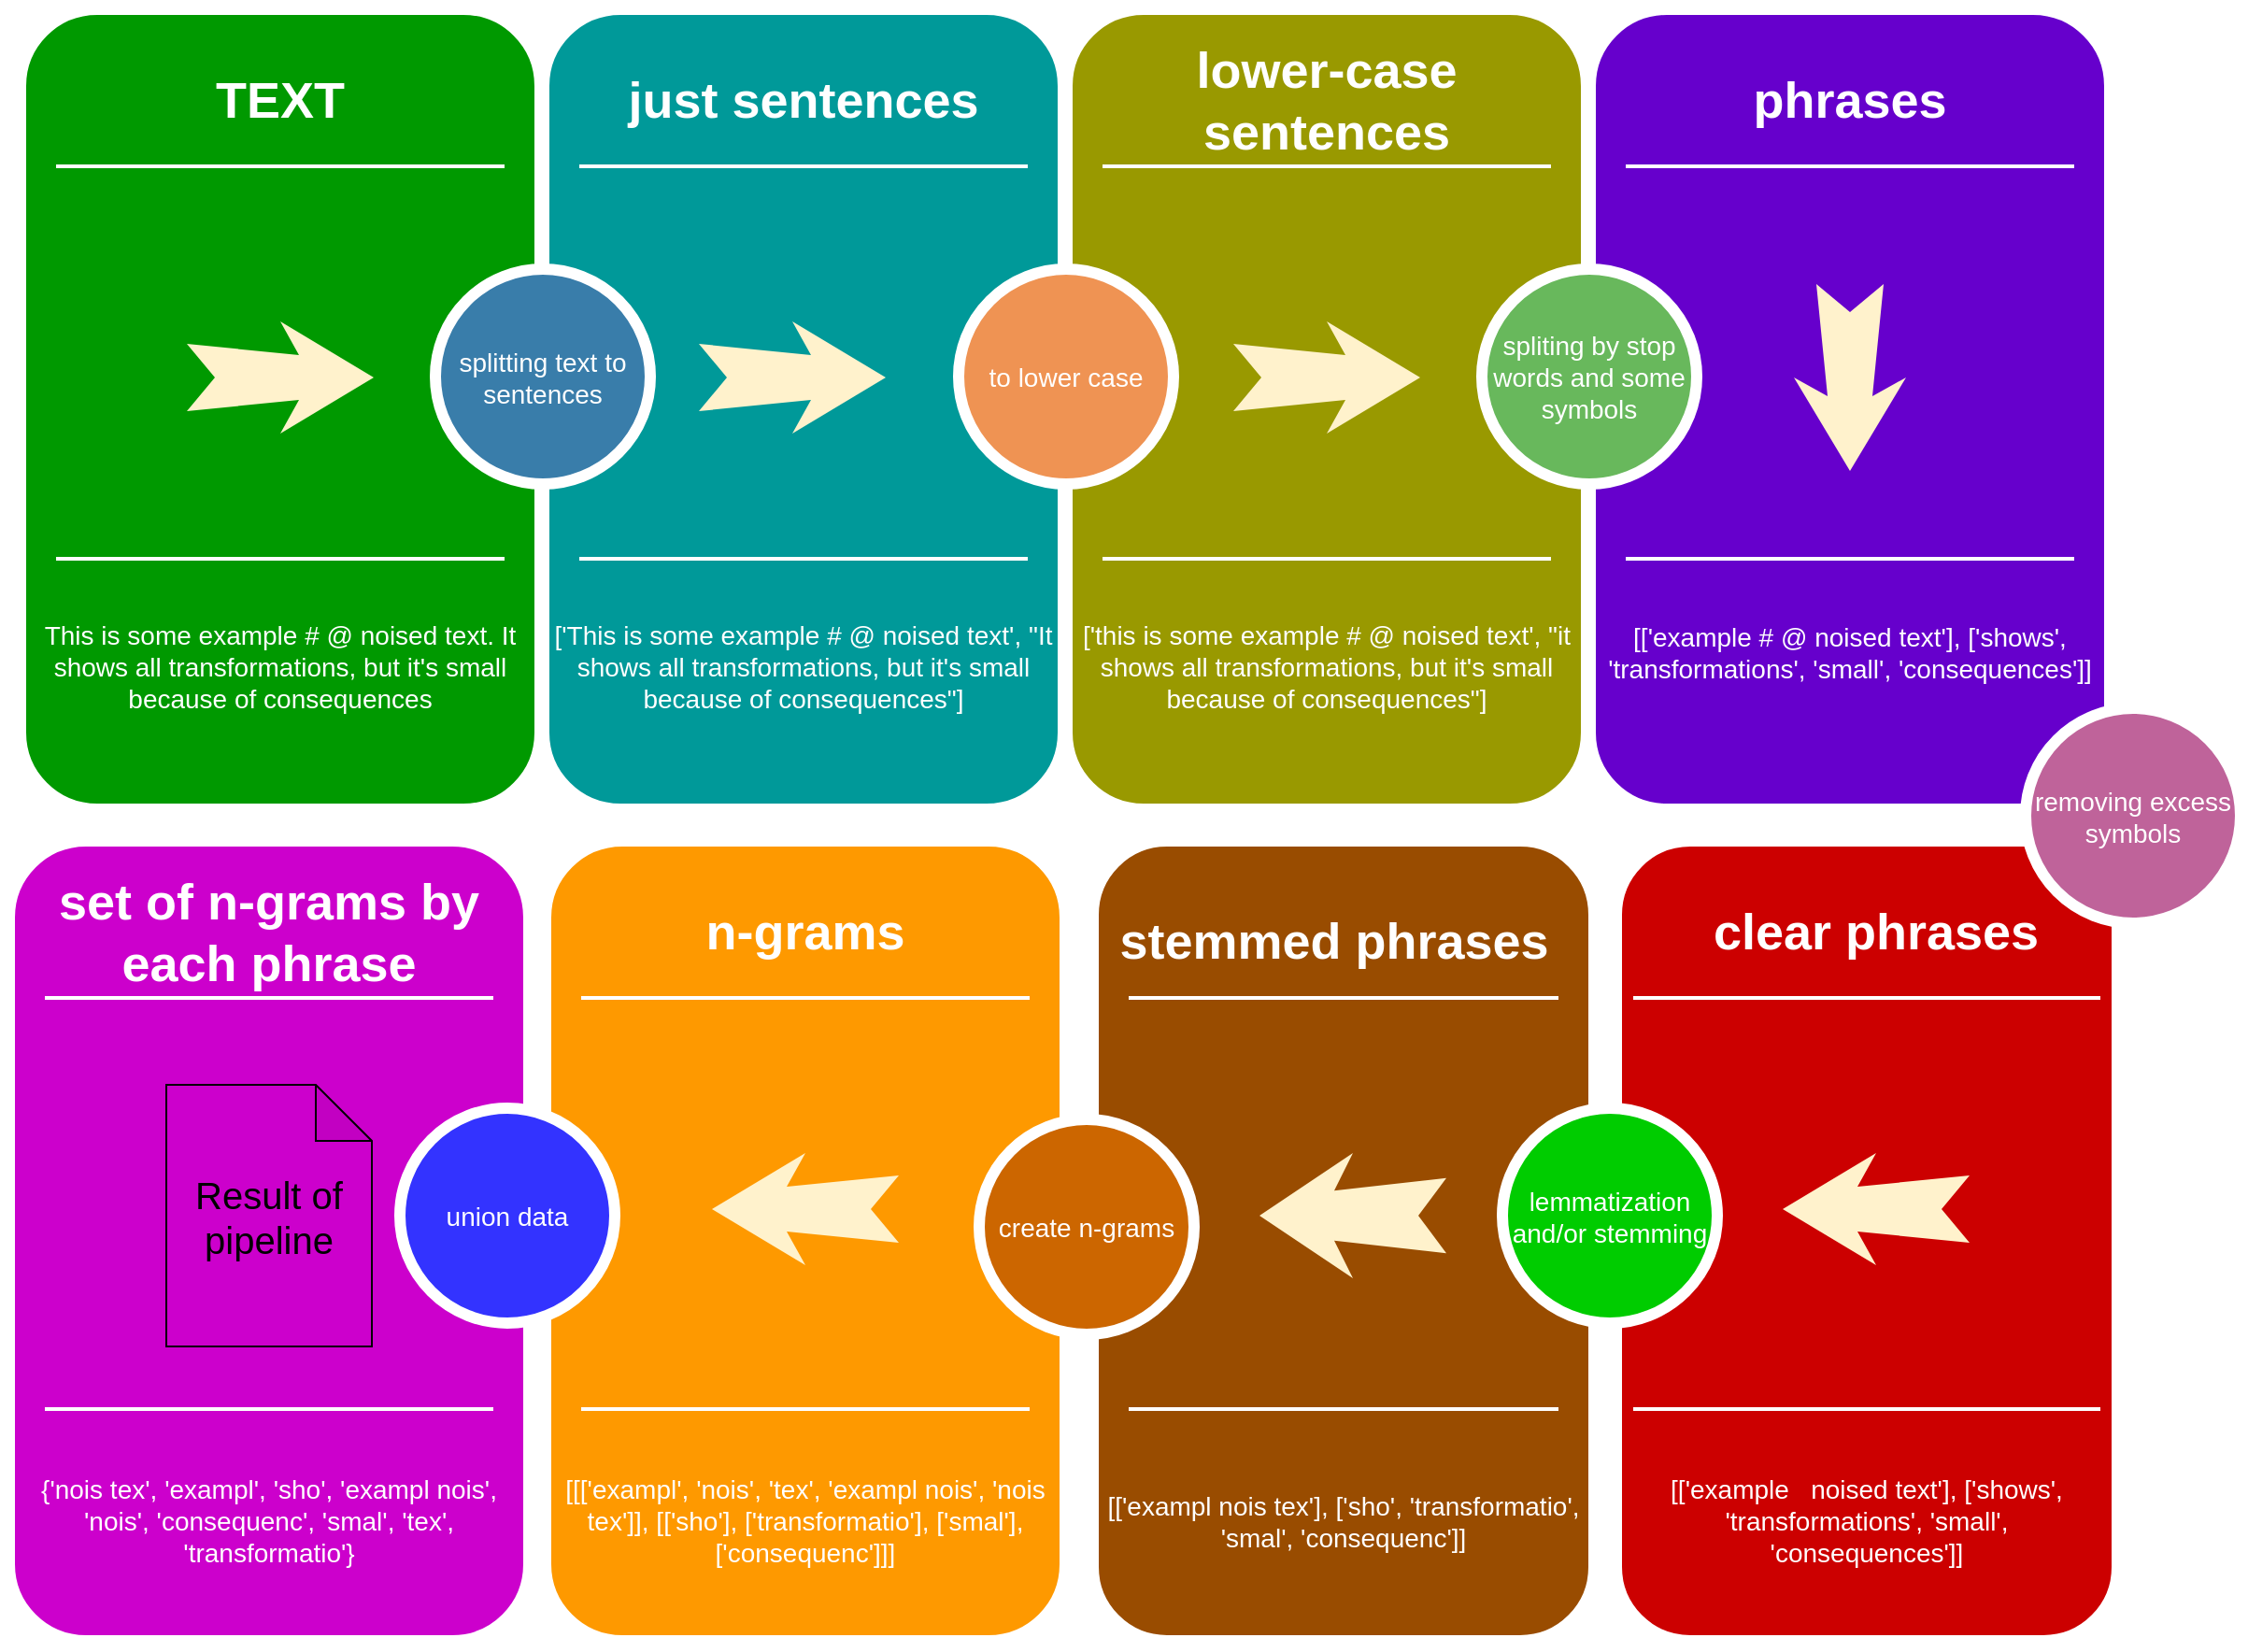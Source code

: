 <mxfile version="13.6.6" type="device"><diagram name="Page-1" id="12e1b939-464a-85fe-373e-61e167be1490"><mxGraphModel dx="1382" dy="764" grid="1" gridSize="10" guides="1" tooltips="1" connect="1" arrows="1" fold="1" page="1" pageScale="1.5" pageWidth="1169" pageHeight="827" background="#ffffff" math="0" shadow="0"><root><mxCell id="0"/><mxCell id="1" parent="0"/><mxCell id="60da8b9f42644d3a-2" value="" style="whiteSpace=wrap;html=1;rounded=1;shadow=0;strokeWidth=8;fontSize=20;align=center;strokeColor=#FFFFFF;fillColor=#009900;" parent="1" vertex="1"><mxGeometry x="316" y="405" width="280" height="430" as="geometry"/></mxCell><mxCell id="60da8b9f42644d3a-3" value="TEXT" style="text;html=1;strokeColor=none;fillColor=none;align=center;verticalAlign=middle;whiteSpace=wrap;rounded=0;shadow=0;fontSize=27;fontColor=#FFFFFF;fontStyle=1" parent="1" vertex="1"><mxGeometry x="316" y="425" width="280" height="60" as="geometry"/></mxCell><mxCell id="60da8b9f42644d3a-4" value="This is some example # @ noised text. It shows all transformations, but it's small because of consequences" style="text;html=1;strokeColor=none;fillColor=none;align=center;verticalAlign=middle;whiteSpace=wrap;rounded=0;shadow=0;fontSize=14;fontColor=#FFFFFF;" parent="1" vertex="1"><mxGeometry x="316" y="700" width="280" height="115" as="geometry"/></mxCell><mxCell id="60da8b9f42644d3a-6" value="" style="line;strokeWidth=2;html=1;rounded=0;shadow=0;fontSize=27;align=center;fillColor=none;strokeColor=#FFFFFF;" parent="1" vertex="1"><mxGeometry x="336" y="485" width="240" height="10" as="geometry"/></mxCell><mxCell id="60da8b9f42644d3a-7" value="" style="line;strokeWidth=2;html=1;rounded=0;shadow=0;fontSize=27;align=center;fillColor=none;strokeColor=#FFFFFF;" parent="1" vertex="1"><mxGeometry x="336" y="695" width="240" height="10" as="geometry"/></mxCell><mxCell id="60da8b9f42644d3a-17" value="" style="whiteSpace=wrap;html=1;rounded=1;shadow=0;strokeWidth=8;fontSize=20;align=center;strokeColor=#FFFFFF;fillColor=#009999;" parent="1" vertex="1"><mxGeometry x="596" y="405" width="280" height="430" as="geometry"/></mxCell><mxCell id="60da8b9f42644d3a-18" value="just sentences" style="text;html=1;strokeColor=none;fillColor=none;align=center;verticalAlign=middle;whiteSpace=wrap;rounded=0;shadow=0;fontSize=27;fontColor=#FFFFFF;fontStyle=1" parent="1" vertex="1"><mxGeometry x="596" y="425" width="280" height="60" as="geometry"/></mxCell><mxCell id="60da8b9f42644d3a-19" value="['This is some example # @ noised text', &quot;It shows all transformations, but it's small because of consequences&quot;]" style="text;html=1;strokeColor=none;fillColor=none;align=center;verticalAlign=middle;whiteSpace=wrap;rounded=0;shadow=0;fontSize=14;fontColor=#FFFFFF;" parent="1" vertex="1"><mxGeometry x="596" y="700" width="280" height="115" as="geometry"/></mxCell><mxCell id="60da8b9f42644d3a-20" value="" style="line;strokeWidth=2;html=1;rounded=0;shadow=0;fontSize=27;align=center;fillColor=none;strokeColor=#FFFFFF;" parent="1" vertex="1"><mxGeometry x="616" y="485" width="240" height="10" as="geometry"/></mxCell><mxCell id="60da8b9f42644d3a-21" value="" style="line;strokeWidth=2;html=1;rounded=0;shadow=0;fontSize=27;align=center;fillColor=none;strokeColor=#FFFFFF;" parent="1" vertex="1"><mxGeometry x="616" y="695" width="240" height="10" as="geometry"/></mxCell><mxCell id="60da8b9f42644d3a-22" value="splitting text to sentences" style="ellipse;whiteSpace=wrap;html=1;rounded=0;shadow=0;strokeWidth=6;fontSize=14;align=center;fillColor=#397DAA;strokeColor=#FFFFFF;fontColor=#FFFFFF;" parent="1" vertex="1"><mxGeometry x="539" y="545" width="115" height="115" as="geometry"/></mxCell><mxCell id="60da8b9f42644d3a-24" value="" style="whiteSpace=wrap;html=1;rounded=1;shadow=0;strokeWidth=8;fontSize=20;align=center;strokeColor=#FFFFFF;fillColor=#999900;" parent="1" vertex="1"><mxGeometry x="876" y="405" width="280" height="430" as="geometry"/></mxCell><mxCell id="60da8b9f42644d3a-25" value="lower-case sentences" style="text;html=1;strokeColor=none;fillColor=none;align=center;verticalAlign=middle;whiteSpace=wrap;rounded=0;shadow=0;fontSize=27;fontColor=#FFFFFF;fontStyle=1" parent="1" vertex="1"><mxGeometry x="876" y="425" width="280" height="60" as="geometry"/></mxCell><mxCell id="60da8b9f42644d3a-26" value="['this is some example # @ noised text', &quot;it shows all transformations, but it's small because of consequences&quot;]" style="text;html=1;strokeColor=none;fillColor=none;align=center;verticalAlign=middle;whiteSpace=wrap;rounded=0;shadow=0;fontSize=14;fontColor=#FFFFFF;" parent="1" vertex="1"><mxGeometry x="876" y="700" width="280" height="115" as="geometry"/></mxCell><mxCell id="60da8b9f42644d3a-27" value="" style="line;strokeWidth=2;html=1;rounded=0;shadow=0;fontSize=27;align=center;fillColor=none;strokeColor=#FFFFFF;" parent="1" vertex="1"><mxGeometry x="896" y="485" width="240" height="10" as="geometry"/></mxCell><mxCell id="60da8b9f42644d3a-28" value="" style="line;strokeWidth=2;html=1;rounded=0;shadow=0;fontSize=27;align=center;fillColor=none;strokeColor=#FFFFFF;" parent="1" vertex="1"><mxGeometry x="896" y="695" width="240" height="10" as="geometry"/></mxCell><mxCell id="60da8b9f42644d3a-29" value="to lower case" style="ellipse;whiteSpace=wrap;html=1;rounded=0;shadow=0;strokeWidth=6;fontSize=14;align=center;fillColor=#EF9353;strokeColor=#FFFFFF;fontColor=#FFFFFF;" parent="1" vertex="1"><mxGeometry x="819" y="545" width="115" height="115" as="geometry"/></mxCell><mxCell id="60da8b9f42644d3a-31" value="" style="whiteSpace=wrap;html=1;rounded=1;shadow=0;strokeWidth=8;fontSize=20;align=center;strokeColor=#FFFFFF;fillColor=#6600CC;" parent="1" vertex="1"><mxGeometry x="1156" y="405" width="280" height="430" as="geometry"/></mxCell><mxCell id="60da8b9f42644d3a-32" value="phrases" style="text;html=1;strokeColor=none;fillColor=none;align=center;verticalAlign=middle;whiteSpace=wrap;rounded=0;shadow=0;fontSize=27;fontColor=#FFFFFF;fontStyle=1" parent="1" vertex="1"><mxGeometry x="1156" y="425" width="280" height="60" as="geometry"/></mxCell><mxCell id="60da8b9f42644d3a-33" value="[['example # @ noised text'], ['shows', 'transformations', 'small', 'consequences']]" style="text;html=1;strokeColor=none;fillColor=none;align=center;verticalAlign=middle;whiteSpace=wrap;rounded=0;shadow=0;fontSize=14;fontColor=#FFFFFF;" parent="1" vertex="1"><mxGeometry x="1156" y="705" width="280" height="90" as="geometry"/></mxCell><mxCell id="60da8b9f42644d3a-34" value="" style="line;strokeWidth=2;html=1;rounded=0;shadow=0;fontSize=27;align=center;fillColor=none;strokeColor=#FFFFFF;" parent="1" vertex="1"><mxGeometry x="1176" y="485" width="240" height="10" as="geometry"/></mxCell><mxCell id="60da8b9f42644d3a-35" value="" style="line;strokeWidth=2;html=1;rounded=0;shadow=0;fontSize=27;align=center;fillColor=none;strokeColor=#FFFFFF;" parent="1" vertex="1"><mxGeometry x="1176" y="695" width="240" height="10" as="geometry"/></mxCell><mxCell id="60da8b9f42644d3a-36" value="spliting by stop words and some symbols" style="ellipse;whiteSpace=wrap;html=1;rounded=0;shadow=0;strokeWidth=6;fontSize=14;align=center;fillColor=#68B85C;strokeColor=#FFFFFF;fontColor=#FFFFFF;" parent="1" vertex="1"><mxGeometry x="1099" y="545" width="115" height="115" as="geometry"/></mxCell><mxCell id="w760T8zaRYxu_UKHzFoo-1" value="" style="whiteSpace=wrap;html=1;rounded=1;shadow=0;strokeWidth=8;fontSize=20;align=center;strokeColor=#FFFFFF;fillColor=#994C00;" vertex="1" parent="1"><mxGeometry x="890" y="850" width="270" height="430" as="geometry"/></mxCell><mxCell id="w760T8zaRYxu_UKHzFoo-2" value="stemmed phrases" style="text;html=1;strokeColor=none;fillColor=none;align=center;verticalAlign=middle;whiteSpace=wrap;rounded=0;shadow=0;fontSize=27;fontColor=#FFFFFF;fontStyle=1" vertex="1" parent="1"><mxGeometry x="890" y="870" width="260" height="70" as="geometry"/></mxCell><mxCell id="w760T8zaRYxu_UKHzFoo-3" value="[['exampl nois tex'], ['sho', 'transformatio', 'smal', 'consequenc']]" style="text;html=1;strokeColor=none;fillColor=none;align=center;verticalAlign=middle;whiteSpace=wrap;rounded=0;shadow=0;fontSize=14;fontColor=#FFFFFF;" vertex="1" parent="1"><mxGeometry x="890" y="1170" width="270" height="90" as="geometry"/></mxCell><mxCell id="w760T8zaRYxu_UKHzFoo-4" value="" style="line;strokeWidth=2;html=1;rounded=0;shadow=0;fontSize=27;align=center;fillColor=none;strokeColor=#FFFFFF;" vertex="1" parent="1"><mxGeometry x="910" y="930" width="230" height="10" as="geometry"/></mxCell><mxCell id="w760T8zaRYxu_UKHzFoo-5" value="" style="line;strokeWidth=2;html=1;rounded=0;shadow=0;fontSize=27;align=center;fillColor=none;strokeColor=#FFFFFF;" vertex="1" parent="1"><mxGeometry x="910" y="1150" width="230" height="10" as="geometry"/></mxCell><mxCell id="w760T8zaRYxu_UKHzFoo-6" value="" style="html=1;shadow=0;dashed=0;align=center;verticalAlign=middle;shape=mxgraph.arrows2.stylisedArrow;dy=0.6;dx=40;notch=15;feather=0.4;rounded=0;strokeWidth=1;fontSize=27;strokeColor=none;fillColor=#fff2cc;rotation=-180;" vertex="1" parent="1"><mxGeometry x="980" y="1018" width="100" height="67" as="geometry"/></mxCell><mxCell id="w760T8zaRYxu_UKHzFoo-8" value="" style="whiteSpace=wrap;html=1;rounded=1;shadow=0;strokeWidth=8;fontSize=20;align=center;fillColor=#FE9900;strokeColor=#FFFFFF;" vertex="1" parent="1"><mxGeometry x="597" y="850" width="280" height="430" as="geometry"/></mxCell><mxCell id="w760T8zaRYxu_UKHzFoo-9" value="n-grams" style="text;html=1;strokeColor=none;fillColor=none;align=center;verticalAlign=middle;whiteSpace=wrap;rounded=0;shadow=0;fontSize=27;fontColor=#FFFFFF;fontStyle=1" vertex="1" parent="1"><mxGeometry x="597" y="870" width="280" height="60" as="geometry"/></mxCell><mxCell id="w760T8zaRYxu_UKHzFoo-10" value="[[['exampl', 'nois', 'tex', 'exampl nois', 'nois tex']], [['sho'], ['transformatio'], ['smal'], ['consequenc']]]" style="text;html=1;strokeColor=none;fillColor=none;align=center;verticalAlign=middle;whiteSpace=wrap;rounded=0;shadow=0;fontSize=14;fontColor=#FFFFFF;" vertex="1" parent="1"><mxGeometry x="597" y="1170" width="280" height="90" as="geometry"/></mxCell><mxCell id="w760T8zaRYxu_UKHzFoo-11" value="" style="line;strokeWidth=2;html=1;rounded=0;shadow=0;fontSize=27;align=center;fillColor=none;strokeColor=#FFFFFF;" vertex="1" parent="1"><mxGeometry x="617" y="930" width="240" height="10" as="geometry"/></mxCell><mxCell id="w760T8zaRYxu_UKHzFoo-12" value="" style="line;strokeWidth=2;html=1;rounded=0;shadow=0;fontSize=27;align=center;fillColor=none;strokeColor=#FFFFFF;" vertex="1" parent="1"><mxGeometry x="617" y="1150" width="240" height="10" as="geometry"/></mxCell><mxCell id="w760T8zaRYxu_UKHzFoo-13" value="" style="html=1;shadow=0;dashed=0;align=center;verticalAlign=middle;shape=mxgraph.arrows2.stylisedArrow;dy=0.6;dx=40;notch=15;feather=0.4;rounded=0;strokeWidth=1;fontSize=27;strokeColor=none;fillColor=#fff2cc;rotation=-180;" vertex="1" parent="1"><mxGeometry x="687" y="1018" width="100" height="60" as="geometry"/></mxCell><mxCell id="w760T8zaRYxu_UKHzFoo-15" value="" style="whiteSpace=wrap;html=1;rounded=1;shadow=0;strokeWidth=8;fontSize=20;align=center;strokeColor=#FFFFFF;fillColor=#CC00CC;" vertex="1" parent="1"><mxGeometry x="310" y="850" width="280" height="430" as="geometry"/></mxCell><mxCell id="w760T8zaRYxu_UKHzFoo-16" value="set of n-grams by each phrase" style="text;html=1;strokeColor=none;fillColor=none;align=center;verticalAlign=middle;whiteSpace=wrap;rounded=0;shadow=0;fontSize=27;fontColor=#FFFFFF;fontStyle=1" vertex="1" parent="1"><mxGeometry x="310" y="870" width="280" height="60" as="geometry"/></mxCell><mxCell id="w760T8zaRYxu_UKHzFoo-17" value="{'nois tex', 'exampl', 'sho', 'exampl nois', 'nois', 'consequenc', 'smal', 'tex', 'transformatio'}" style="text;html=1;strokeColor=none;fillColor=none;align=center;verticalAlign=middle;whiteSpace=wrap;rounded=0;shadow=0;fontSize=14;fontColor=#FFFFFF;" vertex="1" parent="1"><mxGeometry x="310" y="1170" width="280" height="90" as="geometry"/></mxCell><mxCell id="w760T8zaRYxu_UKHzFoo-18" value="" style="line;strokeWidth=2;html=1;rounded=0;shadow=0;fontSize=27;align=center;fillColor=none;strokeColor=#FFFFFF;" vertex="1" parent="1"><mxGeometry x="330" y="930" width="240" height="10" as="geometry"/></mxCell><mxCell id="w760T8zaRYxu_UKHzFoo-19" value="" style="line;strokeWidth=2;html=1;rounded=0;shadow=0;fontSize=27;align=center;fillColor=none;strokeColor=#FFFFFF;" vertex="1" parent="1"><mxGeometry x="330" y="1150" width="240" height="10" as="geometry"/></mxCell><mxCell id="w760T8zaRYxu_UKHzFoo-22" value="" style="html=1;shadow=0;dashed=0;align=center;verticalAlign=middle;shape=mxgraph.arrows2.stylisedArrow;dy=0.6;dx=40;notch=15;feather=0.4;rounded=0;strokeWidth=1;fontSize=27;strokeColor=none;fillColor=#fff2cc;" vertex="1" parent="1"><mxGeometry x="406" y="573" width="100" height="60" as="geometry"/></mxCell><mxCell id="w760T8zaRYxu_UKHzFoo-24" value="" style="whiteSpace=wrap;html=1;rounded=1;shadow=0;strokeWidth=8;fontSize=20;align=center;strokeColor=#FFFFFF;fillColor=#CC0000;" vertex="1" parent="1"><mxGeometry x="1170" y="850" width="270" height="430" as="geometry"/></mxCell><mxCell id="w760T8zaRYxu_UKHzFoo-25" value="clear phrases" style="text;html=1;strokeColor=none;fillColor=none;align=center;verticalAlign=middle;whiteSpace=wrap;rounded=0;shadow=0;fontSize=27;fontColor=#FFFFFF;fontStyle=1" vertex="1" parent="1"><mxGeometry x="1180" y="870" width="260" height="60" as="geometry"/></mxCell><mxCell id="w760T8zaRYxu_UKHzFoo-26" value="[['example&amp;nbsp; &amp;nbsp;noised text'], ['shows', 'transformations', 'small', 'consequences']]" style="text;html=1;strokeColor=none;fillColor=none;align=center;verticalAlign=middle;whiteSpace=wrap;rounded=0;shadow=0;fontSize=14;fontColor=#FFFFFF;" vertex="1" parent="1"><mxGeometry x="1190" y="1170" width="230" height="90" as="geometry"/></mxCell><mxCell id="w760T8zaRYxu_UKHzFoo-27" value="" style="line;strokeWidth=2;html=1;rounded=0;shadow=0;fontSize=27;align=center;fillColor=none;strokeColor=#FFFFFF;" vertex="1" parent="1"><mxGeometry x="1180" y="930" width="250" height="10" as="geometry"/></mxCell><mxCell id="w760T8zaRYxu_UKHzFoo-28" value="" style="line;strokeWidth=2;html=1;rounded=0;shadow=0;fontSize=27;align=center;fillColor=none;strokeColor=#FFFFFF;" vertex="1" parent="1"><mxGeometry x="1180" y="1150" width="250" height="10" as="geometry"/></mxCell><mxCell id="w760T8zaRYxu_UKHzFoo-29" value="" style="html=1;shadow=0;dashed=0;align=center;verticalAlign=middle;shape=mxgraph.arrows2.stylisedArrow;dy=0.6;dx=40;notch=15;feather=0.4;rounded=0;strokeWidth=1;fontSize=27;strokeColor=none;fillColor=#fff2cc;rotation=-180;" vertex="1" parent="1"><mxGeometry x="1260" y="1018" width="100" height="60" as="geometry"/></mxCell><mxCell id="60da8b9f42644d3a-8" value="lemmatization and/or stemming" style="ellipse;whiteSpace=wrap;html=1;rounded=0;shadow=0;strokeWidth=6;fontSize=14;align=center;strokeColor=#FFFFFF;fontColor=#FFFFFF;fillColor=#00CC00;" parent="1" vertex="1"><mxGeometry x="1110" y="994" width="115" height="115" as="geometry"/></mxCell><mxCell id="w760T8zaRYxu_UKHzFoo-30" value="create n-grams" style="ellipse;whiteSpace=wrap;html=1;rounded=0;shadow=0;strokeWidth=6;fontSize=14;align=center;strokeColor=#FFFFFF;fontColor=#FFFFFF;fillColor=#CC6600;" vertex="1" parent="1"><mxGeometry x="830" y="1000" width="115" height="115" as="geometry"/></mxCell><mxCell id="w760T8zaRYxu_UKHzFoo-31" value="union data" style="ellipse;whiteSpace=wrap;html=1;rounded=0;shadow=0;strokeWidth=6;fontSize=14;align=center;strokeColor=#FFFFFF;fontColor=#FFFFFF;fillColor=#3333FF;" vertex="1" parent="1"><mxGeometry x="520" y="994" width="115" height="115" as="geometry"/></mxCell><mxCell id="w760T8zaRYxu_UKHzFoo-32" value="" style="html=1;shadow=0;dashed=0;align=center;verticalAlign=middle;shape=mxgraph.arrows2.stylisedArrow;dy=0.6;dx=40;notch=15;feather=0.4;rounded=0;strokeWidth=1;fontSize=27;strokeColor=none;fillColor=#fff2cc;" vertex="1" parent="1"><mxGeometry x="680" y="573" width="100" height="60" as="geometry"/></mxCell><mxCell id="w760T8zaRYxu_UKHzFoo-33" value="" style="html=1;shadow=0;dashed=0;align=center;verticalAlign=middle;shape=mxgraph.arrows2.stylisedArrow;dy=0.6;dx=40;notch=15;feather=0.4;rounded=0;strokeWidth=1;fontSize=27;strokeColor=none;fillColor=#fff2cc;" vertex="1" parent="1"><mxGeometry x="966" y="573" width="100" height="60" as="geometry"/></mxCell><mxCell id="w760T8zaRYxu_UKHzFoo-34" value="" style="html=1;shadow=0;dashed=0;align=center;verticalAlign=middle;shape=mxgraph.arrows2.stylisedArrow;dy=0.6;dx=40;notch=15;feather=0.4;rounded=0;strokeWidth=1;fontSize=27;strokeColor=none;fillColor=#fff2cc;rotation=90;" vertex="1" parent="1"><mxGeometry x="1246" y="573" width="100" height="60" as="geometry"/></mxCell><mxCell id="60da8b9f42644d3a-38" value="removing excess symbols" style="ellipse;whiteSpace=wrap;html=1;rounded=0;shadow=0;strokeWidth=6;fontSize=14;align=center;fillColor=#BF639A;strokeColor=#FFFFFF;fontColor=#FFFFFF;" parent="1" vertex="1"><mxGeometry x="1390" y="780" width="115" height="115" as="geometry"/></mxCell><mxCell id="w760T8zaRYxu_UKHzFoo-35" value="&lt;font style=&quot;font-size: 20px&quot;&gt;Result of pipeline&lt;/font&gt;" style="shape=note;whiteSpace=wrap;html=1;backgroundOutline=1;darkOpacity=0.05;fillColor=#CC00CC;" vertex="1" parent="1"><mxGeometry x="395" y="981.5" width="110" height="140" as="geometry"/></mxCell></root></mxGraphModel></diagram></mxfile>